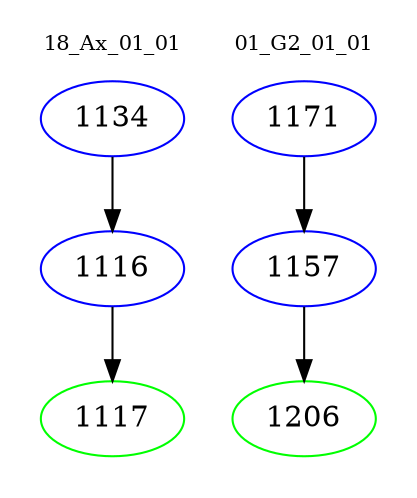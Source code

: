 digraph{
subgraph cluster_0 {
color = white
label = "18_Ax_01_01";
fontsize=10;
T0_1134 [label="1134", color="blue"]
T0_1134 -> T0_1116 [color="black"]
T0_1116 [label="1116", color="blue"]
T0_1116 -> T0_1117 [color="black"]
T0_1117 [label="1117", color="green"]
}
subgraph cluster_1 {
color = white
label = "01_G2_01_01";
fontsize=10;
T1_1171 [label="1171", color="blue"]
T1_1171 -> T1_1157 [color="black"]
T1_1157 [label="1157", color="blue"]
T1_1157 -> T1_1206 [color="black"]
T1_1206 [label="1206", color="green"]
}
}
